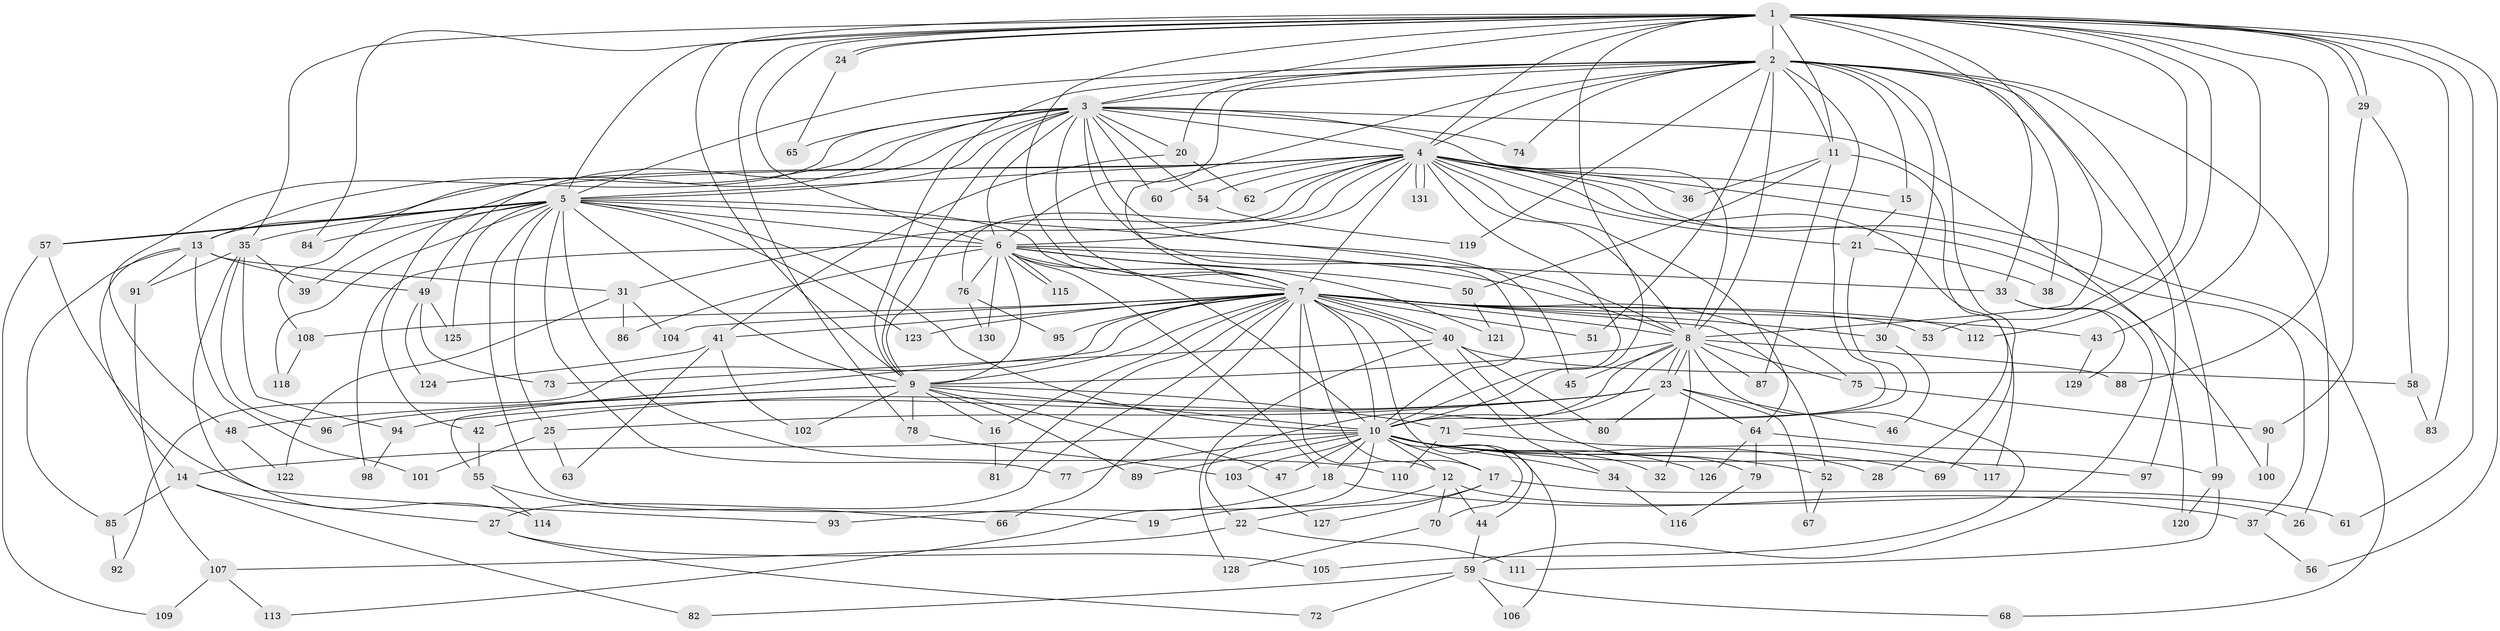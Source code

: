 // Generated by graph-tools (version 1.1) at 2025/25/03/09/25 03:25:37]
// undirected, 131 vertices, 287 edges
graph export_dot {
graph [start="1"]
  node [color=gray90,style=filled];
  1;
  2;
  3;
  4;
  5;
  6;
  7;
  8;
  9;
  10;
  11;
  12;
  13;
  14;
  15;
  16;
  17;
  18;
  19;
  20;
  21;
  22;
  23;
  24;
  25;
  26;
  27;
  28;
  29;
  30;
  31;
  32;
  33;
  34;
  35;
  36;
  37;
  38;
  39;
  40;
  41;
  42;
  43;
  44;
  45;
  46;
  47;
  48;
  49;
  50;
  51;
  52;
  53;
  54;
  55;
  56;
  57;
  58;
  59;
  60;
  61;
  62;
  63;
  64;
  65;
  66;
  67;
  68;
  69;
  70;
  71;
  72;
  73;
  74;
  75;
  76;
  77;
  78;
  79;
  80;
  81;
  82;
  83;
  84;
  85;
  86;
  87;
  88;
  89;
  90;
  91;
  92;
  93;
  94;
  95;
  96;
  97;
  98;
  99;
  100;
  101;
  102;
  103;
  104;
  105;
  106;
  107;
  108;
  109;
  110;
  111;
  112;
  113;
  114;
  115;
  116;
  117;
  118;
  119;
  120;
  121;
  122;
  123;
  124;
  125;
  126;
  127;
  128;
  129;
  130;
  131;
  1 -- 2;
  1 -- 3;
  1 -- 4;
  1 -- 5;
  1 -- 6;
  1 -- 7;
  1 -- 8;
  1 -- 9;
  1 -- 10;
  1 -- 11;
  1 -- 24;
  1 -- 24;
  1 -- 29;
  1 -- 29;
  1 -- 35;
  1 -- 38;
  1 -- 43;
  1 -- 53;
  1 -- 56;
  1 -- 61;
  1 -- 78;
  1 -- 83;
  1 -- 84;
  1 -- 88;
  1 -- 112;
  2 -- 3;
  2 -- 4;
  2 -- 5;
  2 -- 6;
  2 -- 7;
  2 -- 8;
  2 -- 9;
  2 -- 10;
  2 -- 11;
  2 -- 15;
  2 -- 20;
  2 -- 26;
  2 -- 30;
  2 -- 33;
  2 -- 51;
  2 -- 69;
  2 -- 74;
  2 -- 97;
  2 -- 99;
  2 -- 119;
  3 -- 4;
  3 -- 5;
  3 -- 6;
  3 -- 7;
  3 -- 8;
  3 -- 9;
  3 -- 10;
  3 -- 13;
  3 -- 20;
  3 -- 45;
  3 -- 48;
  3 -- 49;
  3 -- 54;
  3 -- 60;
  3 -- 65;
  3 -- 74;
  3 -- 108;
  3 -- 120;
  4 -- 5;
  4 -- 6;
  4 -- 7;
  4 -- 8;
  4 -- 9;
  4 -- 10;
  4 -- 13;
  4 -- 15;
  4 -- 21;
  4 -- 31;
  4 -- 36;
  4 -- 37;
  4 -- 42;
  4 -- 54;
  4 -- 60;
  4 -- 62;
  4 -- 64;
  4 -- 68;
  4 -- 76;
  4 -- 100;
  4 -- 117;
  4 -- 131;
  4 -- 131;
  5 -- 6;
  5 -- 7;
  5 -- 8;
  5 -- 9;
  5 -- 10;
  5 -- 19;
  5 -- 25;
  5 -- 35;
  5 -- 39;
  5 -- 57;
  5 -- 57;
  5 -- 77;
  5 -- 84;
  5 -- 110;
  5 -- 118;
  5 -- 123;
  5 -- 125;
  6 -- 7;
  6 -- 8;
  6 -- 9;
  6 -- 10;
  6 -- 18;
  6 -- 33;
  6 -- 50;
  6 -- 76;
  6 -- 86;
  6 -- 98;
  6 -- 115;
  6 -- 115;
  6 -- 121;
  6 -- 130;
  7 -- 8;
  7 -- 9;
  7 -- 10;
  7 -- 12;
  7 -- 16;
  7 -- 17;
  7 -- 27;
  7 -- 30;
  7 -- 34;
  7 -- 40;
  7 -- 40;
  7 -- 41;
  7 -- 43;
  7 -- 44;
  7 -- 51;
  7 -- 52;
  7 -- 53;
  7 -- 55;
  7 -- 66;
  7 -- 75;
  7 -- 81;
  7 -- 92;
  7 -- 95;
  7 -- 104;
  7 -- 108;
  7 -- 112;
  7 -- 123;
  8 -- 9;
  8 -- 10;
  8 -- 22;
  8 -- 23;
  8 -- 23;
  8 -- 32;
  8 -- 45;
  8 -- 75;
  8 -- 87;
  8 -- 88;
  8 -- 105;
  9 -- 10;
  9 -- 16;
  9 -- 47;
  9 -- 48;
  9 -- 71;
  9 -- 78;
  9 -- 89;
  9 -- 96;
  9 -- 102;
  10 -- 12;
  10 -- 14;
  10 -- 17;
  10 -- 18;
  10 -- 28;
  10 -- 32;
  10 -- 34;
  10 -- 47;
  10 -- 52;
  10 -- 69;
  10 -- 70;
  10 -- 77;
  10 -- 89;
  10 -- 97;
  10 -- 103;
  10 -- 106;
  10 -- 113;
  10 -- 126;
  11 -- 28;
  11 -- 36;
  11 -- 50;
  11 -- 87;
  12 -- 19;
  12 -- 26;
  12 -- 44;
  12 -- 70;
  13 -- 14;
  13 -- 31;
  13 -- 49;
  13 -- 85;
  13 -- 91;
  13 -- 101;
  14 -- 27;
  14 -- 82;
  14 -- 85;
  15 -- 21;
  16 -- 81;
  17 -- 22;
  17 -- 61;
  17 -- 127;
  18 -- 37;
  18 -- 93;
  20 -- 41;
  20 -- 62;
  21 -- 38;
  21 -- 71;
  22 -- 107;
  22 -- 111;
  23 -- 25;
  23 -- 42;
  23 -- 46;
  23 -- 64;
  23 -- 67;
  23 -- 80;
  23 -- 94;
  24 -- 65;
  25 -- 63;
  25 -- 101;
  27 -- 72;
  27 -- 105;
  29 -- 58;
  29 -- 90;
  30 -- 46;
  31 -- 86;
  31 -- 104;
  31 -- 122;
  33 -- 59;
  33 -- 129;
  34 -- 116;
  35 -- 39;
  35 -- 91;
  35 -- 94;
  35 -- 96;
  35 -- 114;
  37 -- 56;
  40 -- 58;
  40 -- 73;
  40 -- 79;
  40 -- 80;
  40 -- 128;
  41 -- 63;
  41 -- 102;
  41 -- 124;
  42 -- 55;
  43 -- 129;
  44 -- 59;
  48 -- 122;
  49 -- 73;
  49 -- 124;
  49 -- 125;
  50 -- 121;
  52 -- 67;
  54 -- 119;
  55 -- 66;
  55 -- 114;
  57 -- 93;
  57 -- 109;
  58 -- 83;
  59 -- 68;
  59 -- 72;
  59 -- 82;
  59 -- 106;
  64 -- 79;
  64 -- 99;
  64 -- 126;
  70 -- 128;
  71 -- 110;
  71 -- 117;
  75 -- 90;
  76 -- 95;
  76 -- 130;
  78 -- 103;
  79 -- 116;
  85 -- 92;
  90 -- 100;
  91 -- 107;
  94 -- 98;
  99 -- 111;
  99 -- 120;
  103 -- 127;
  107 -- 109;
  107 -- 113;
  108 -- 118;
}

